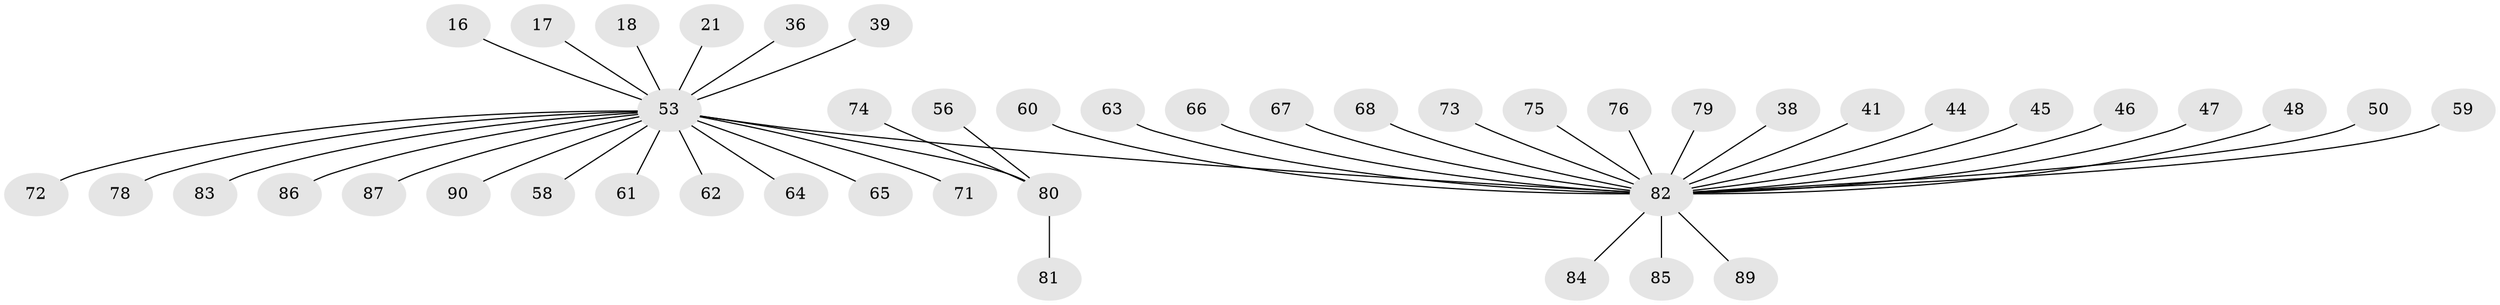 // original degree distribution, {13: 0.011111111111111112, 11: 0.011111111111111112, 4: 0.05555555555555555, 2: 0.16666666666666666, 6: 0.022222222222222223, 9: 0.011111111111111112, 5: 0.022222222222222223, 1: 0.6222222222222222, 3: 0.07777777777777778}
// Generated by graph-tools (version 1.1) at 2025/48/03/09/25 04:48:31]
// undirected, 45 vertices, 44 edges
graph export_dot {
graph [start="1"]
  node [color=gray90,style=filled];
  16;
  17;
  18;
  21;
  36;
  38;
  39;
  41;
  44;
  45;
  46;
  47;
  48;
  50;
  53 [super="+10+11+14+51"];
  56;
  58;
  59;
  60;
  61;
  62;
  63;
  64;
  65;
  66;
  67;
  68 [super="+29+54+55"];
  71;
  72 [super="+37"];
  73;
  74 [super="+70"];
  75;
  76;
  78;
  79;
  80 [super="+43"];
  81 [super="+52"];
  82 [super="+34+8+30+32+13+22+35"];
  83 [super="+19"];
  84;
  85 [super="+57"];
  86;
  87;
  89 [super="+20+12+27+49+69+77+88"];
  90;
  16 -- 53;
  17 -- 53;
  18 -- 53;
  21 -- 53;
  36 -- 53;
  38 -- 82;
  39 -- 53;
  41 -- 82;
  44 -- 82;
  45 -- 82;
  46 -- 82;
  47 -- 82;
  48 -- 82;
  50 -- 82;
  53 -- 58;
  53 -- 64;
  53 -- 86;
  53 -- 87;
  53 -- 80 [weight=2];
  53 -- 65;
  53 -- 62;
  53 -- 71;
  53 -- 61;
  53 -- 82 [weight=2];
  53 -- 90;
  53 -- 78;
  53 -- 83;
  53 -- 72;
  56 -- 80;
  59 -- 82;
  60 -- 82;
  63 -- 82;
  66 -- 82;
  67 -- 82;
  68 -- 82;
  73 -- 82;
  74 -- 80;
  75 -- 82;
  76 -- 82;
  79 -- 82;
  80 -- 81;
  82 -- 84;
  82 -- 89;
  82 -- 85;
}
